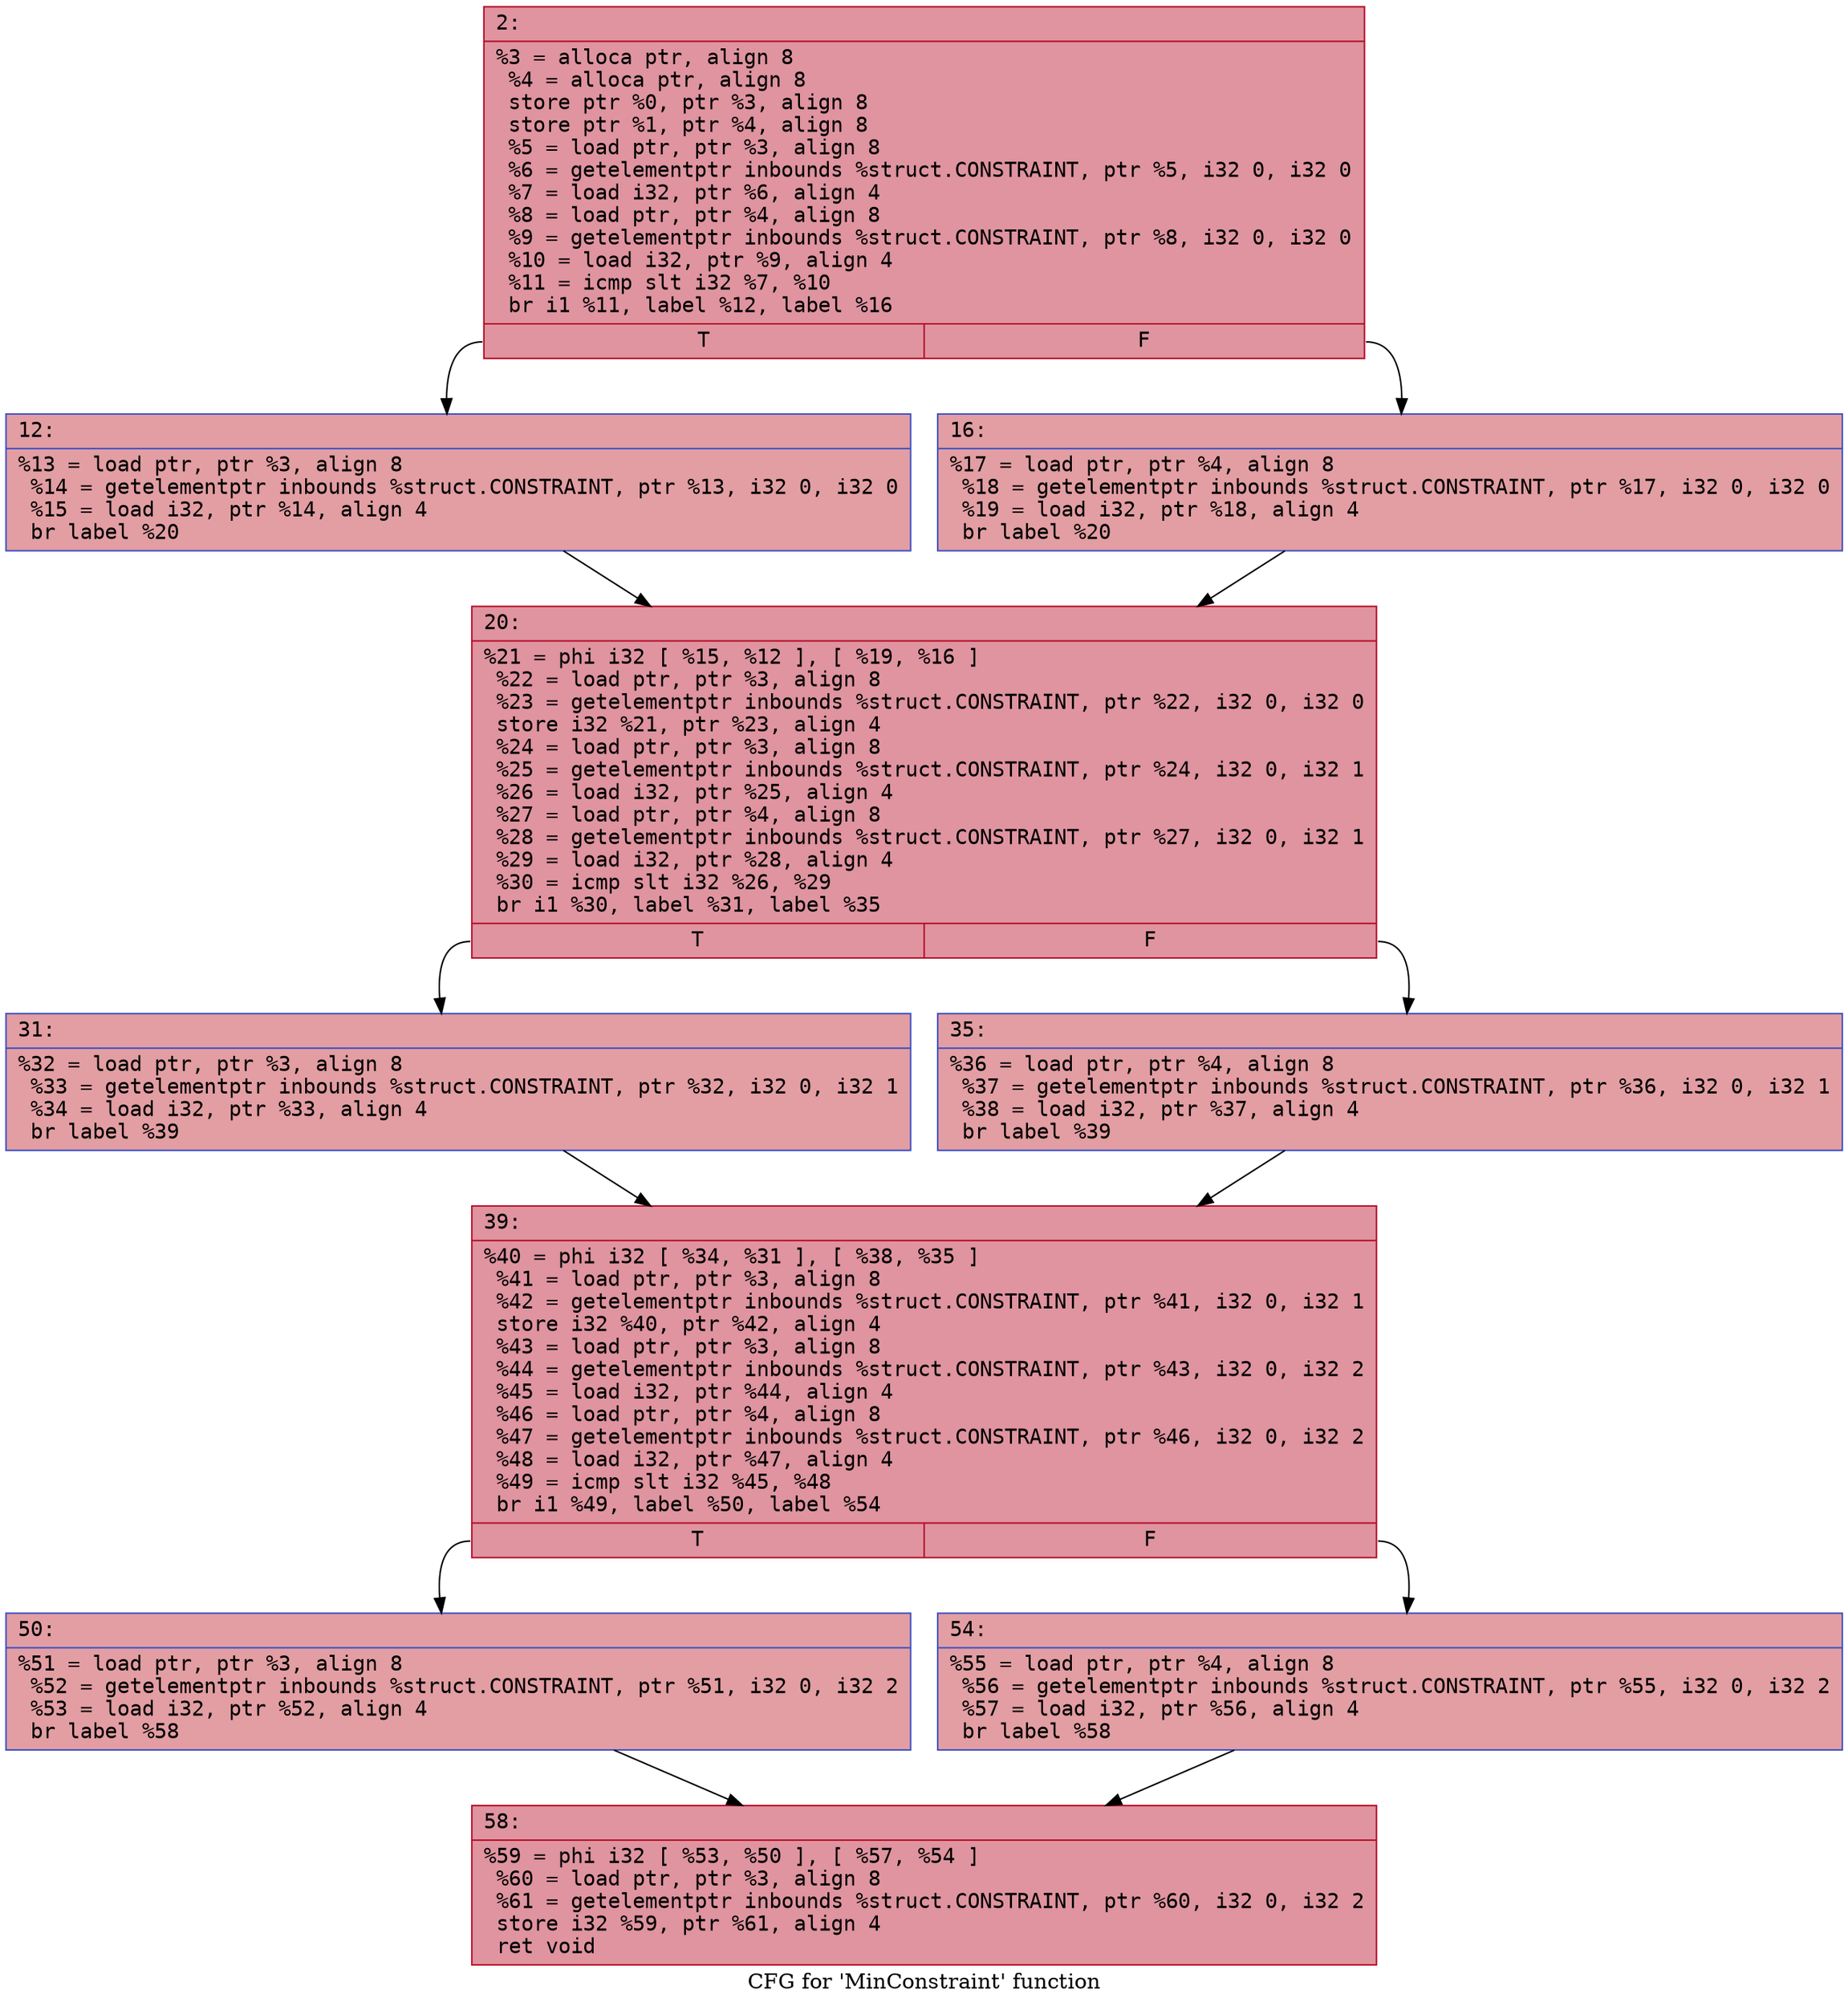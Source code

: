 digraph "CFG for 'MinConstraint' function" {
	label="CFG for 'MinConstraint' function";

	Node0x600001061fe0 [shape=record,color="#b70d28ff", style=filled, fillcolor="#b70d2870" fontname="Courier",label="{2:\l|  %3 = alloca ptr, align 8\l  %4 = alloca ptr, align 8\l  store ptr %0, ptr %3, align 8\l  store ptr %1, ptr %4, align 8\l  %5 = load ptr, ptr %3, align 8\l  %6 = getelementptr inbounds %struct.CONSTRAINT, ptr %5, i32 0, i32 0\l  %7 = load i32, ptr %6, align 4\l  %8 = load ptr, ptr %4, align 8\l  %9 = getelementptr inbounds %struct.CONSTRAINT, ptr %8, i32 0, i32 0\l  %10 = load i32, ptr %9, align 4\l  %11 = icmp slt i32 %7, %10\l  br i1 %11, label %12, label %16\l|{<s0>T|<s1>F}}"];
	Node0x600001061fe0:s0 -> Node0x600001062030[tooltip="2 -> 12\nProbability 50.00%" ];
	Node0x600001061fe0:s1 -> Node0x600001062080[tooltip="2 -> 16\nProbability 50.00%" ];
	Node0x600001062030 [shape=record,color="#3d50c3ff", style=filled, fillcolor="#be242e70" fontname="Courier",label="{12:\l|  %13 = load ptr, ptr %3, align 8\l  %14 = getelementptr inbounds %struct.CONSTRAINT, ptr %13, i32 0, i32 0\l  %15 = load i32, ptr %14, align 4\l  br label %20\l}"];
	Node0x600001062030 -> Node0x6000010620d0[tooltip="12 -> 20\nProbability 100.00%" ];
	Node0x600001062080 [shape=record,color="#3d50c3ff", style=filled, fillcolor="#be242e70" fontname="Courier",label="{16:\l|  %17 = load ptr, ptr %4, align 8\l  %18 = getelementptr inbounds %struct.CONSTRAINT, ptr %17, i32 0, i32 0\l  %19 = load i32, ptr %18, align 4\l  br label %20\l}"];
	Node0x600001062080 -> Node0x6000010620d0[tooltip="16 -> 20\nProbability 100.00%" ];
	Node0x6000010620d0 [shape=record,color="#b70d28ff", style=filled, fillcolor="#b70d2870" fontname="Courier",label="{20:\l|  %21 = phi i32 [ %15, %12 ], [ %19, %16 ]\l  %22 = load ptr, ptr %3, align 8\l  %23 = getelementptr inbounds %struct.CONSTRAINT, ptr %22, i32 0, i32 0\l  store i32 %21, ptr %23, align 4\l  %24 = load ptr, ptr %3, align 8\l  %25 = getelementptr inbounds %struct.CONSTRAINT, ptr %24, i32 0, i32 1\l  %26 = load i32, ptr %25, align 4\l  %27 = load ptr, ptr %4, align 8\l  %28 = getelementptr inbounds %struct.CONSTRAINT, ptr %27, i32 0, i32 1\l  %29 = load i32, ptr %28, align 4\l  %30 = icmp slt i32 %26, %29\l  br i1 %30, label %31, label %35\l|{<s0>T|<s1>F}}"];
	Node0x6000010620d0:s0 -> Node0x600001062120[tooltip="20 -> 31\nProbability 50.00%" ];
	Node0x6000010620d0:s1 -> Node0x600001062170[tooltip="20 -> 35\nProbability 50.00%" ];
	Node0x600001062120 [shape=record,color="#3d50c3ff", style=filled, fillcolor="#be242e70" fontname="Courier",label="{31:\l|  %32 = load ptr, ptr %3, align 8\l  %33 = getelementptr inbounds %struct.CONSTRAINT, ptr %32, i32 0, i32 1\l  %34 = load i32, ptr %33, align 4\l  br label %39\l}"];
	Node0x600001062120 -> Node0x6000010621c0[tooltip="31 -> 39\nProbability 100.00%" ];
	Node0x600001062170 [shape=record,color="#3d50c3ff", style=filled, fillcolor="#be242e70" fontname="Courier",label="{35:\l|  %36 = load ptr, ptr %4, align 8\l  %37 = getelementptr inbounds %struct.CONSTRAINT, ptr %36, i32 0, i32 1\l  %38 = load i32, ptr %37, align 4\l  br label %39\l}"];
	Node0x600001062170 -> Node0x6000010621c0[tooltip="35 -> 39\nProbability 100.00%" ];
	Node0x6000010621c0 [shape=record,color="#b70d28ff", style=filled, fillcolor="#b70d2870" fontname="Courier",label="{39:\l|  %40 = phi i32 [ %34, %31 ], [ %38, %35 ]\l  %41 = load ptr, ptr %3, align 8\l  %42 = getelementptr inbounds %struct.CONSTRAINT, ptr %41, i32 0, i32 1\l  store i32 %40, ptr %42, align 4\l  %43 = load ptr, ptr %3, align 8\l  %44 = getelementptr inbounds %struct.CONSTRAINT, ptr %43, i32 0, i32 2\l  %45 = load i32, ptr %44, align 4\l  %46 = load ptr, ptr %4, align 8\l  %47 = getelementptr inbounds %struct.CONSTRAINT, ptr %46, i32 0, i32 2\l  %48 = load i32, ptr %47, align 4\l  %49 = icmp slt i32 %45, %48\l  br i1 %49, label %50, label %54\l|{<s0>T|<s1>F}}"];
	Node0x6000010621c0:s0 -> Node0x600001062210[tooltip="39 -> 50\nProbability 50.00%" ];
	Node0x6000010621c0:s1 -> Node0x600001062260[tooltip="39 -> 54\nProbability 50.00%" ];
	Node0x600001062210 [shape=record,color="#3d50c3ff", style=filled, fillcolor="#be242e70" fontname="Courier",label="{50:\l|  %51 = load ptr, ptr %3, align 8\l  %52 = getelementptr inbounds %struct.CONSTRAINT, ptr %51, i32 0, i32 2\l  %53 = load i32, ptr %52, align 4\l  br label %58\l}"];
	Node0x600001062210 -> Node0x6000010622b0[tooltip="50 -> 58\nProbability 100.00%" ];
	Node0x600001062260 [shape=record,color="#3d50c3ff", style=filled, fillcolor="#be242e70" fontname="Courier",label="{54:\l|  %55 = load ptr, ptr %4, align 8\l  %56 = getelementptr inbounds %struct.CONSTRAINT, ptr %55, i32 0, i32 2\l  %57 = load i32, ptr %56, align 4\l  br label %58\l}"];
	Node0x600001062260 -> Node0x6000010622b0[tooltip="54 -> 58\nProbability 100.00%" ];
	Node0x6000010622b0 [shape=record,color="#b70d28ff", style=filled, fillcolor="#b70d2870" fontname="Courier",label="{58:\l|  %59 = phi i32 [ %53, %50 ], [ %57, %54 ]\l  %60 = load ptr, ptr %3, align 8\l  %61 = getelementptr inbounds %struct.CONSTRAINT, ptr %60, i32 0, i32 2\l  store i32 %59, ptr %61, align 4\l  ret void\l}"];
}
